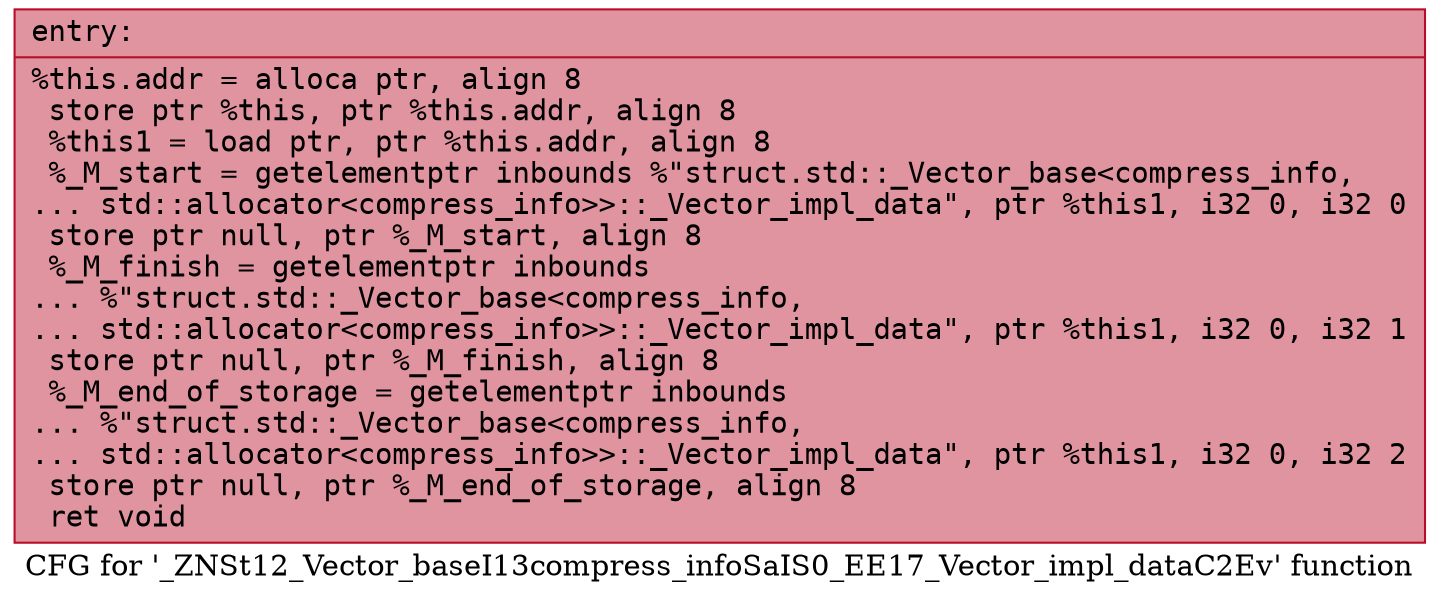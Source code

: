 digraph "CFG for '_ZNSt12_Vector_baseI13compress_infoSaIS0_EE17_Vector_impl_dataC2Ev' function" {
	label="CFG for '_ZNSt12_Vector_baseI13compress_infoSaIS0_EE17_Vector_impl_dataC2Ev' function";

	Node0x5651cd85a5d0 [shape=record,color="#b70d28ff", style=filled, fillcolor="#b70d2870" fontname="Courier",label="{entry:\l|  %this.addr = alloca ptr, align 8\l  store ptr %this, ptr %this.addr, align 8\l  %this1 = load ptr, ptr %this.addr, align 8\l  %_M_start = getelementptr inbounds %\"struct.std::_Vector_base\<compress_info,\l... std::allocator\<compress_info\>\>::_Vector_impl_data\", ptr %this1, i32 0, i32 0\l  store ptr null, ptr %_M_start, align 8\l  %_M_finish = getelementptr inbounds\l... %\"struct.std::_Vector_base\<compress_info,\l... std::allocator\<compress_info\>\>::_Vector_impl_data\", ptr %this1, i32 0, i32 1\l  store ptr null, ptr %_M_finish, align 8\l  %_M_end_of_storage = getelementptr inbounds\l... %\"struct.std::_Vector_base\<compress_info,\l... std::allocator\<compress_info\>\>::_Vector_impl_data\", ptr %this1, i32 0, i32 2\l  store ptr null, ptr %_M_end_of_storage, align 8\l  ret void\l}"];
}
